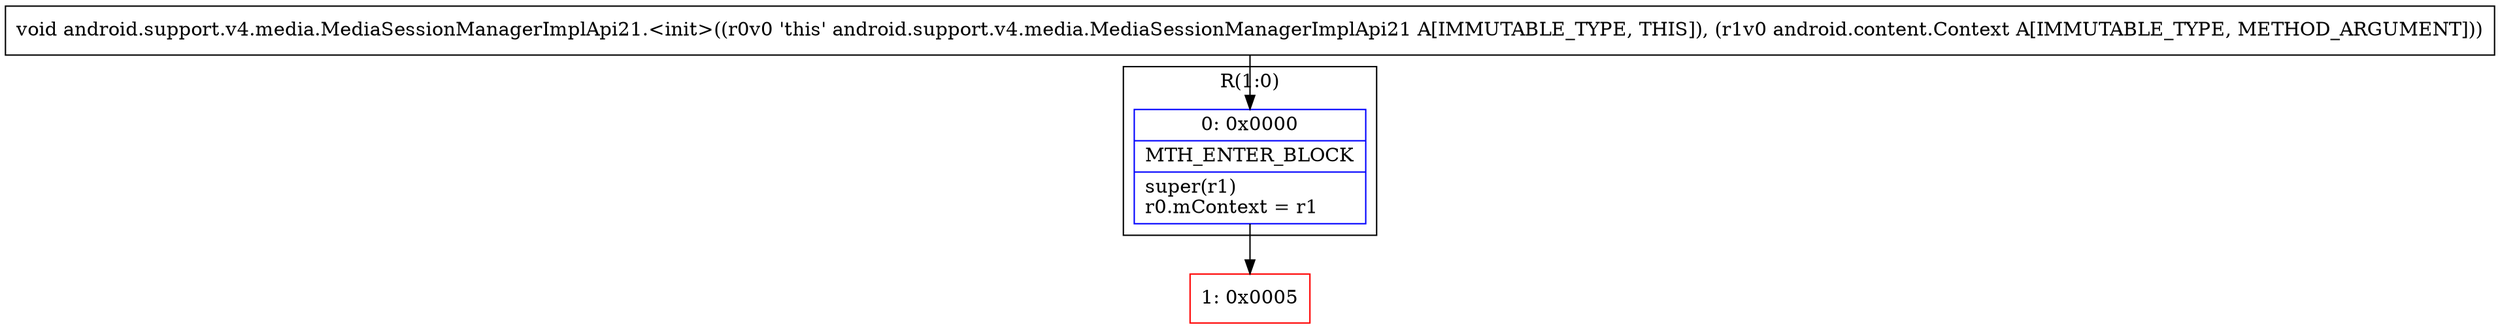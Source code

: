 digraph "CFG forandroid.support.v4.media.MediaSessionManagerImplApi21.\<init\>(Landroid\/content\/Context;)V" {
subgraph cluster_Region_1930142732 {
label = "R(1:0)";
node [shape=record,color=blue];
Node_0 [shape=record,label="{0\:\ 0x0000|MTH_ENTER_BLOCK\l|super(r1)\lr0.mContext = r1\l}"];
}
Node_1 [shape=record,color=red,label="{1\:\ 0x0005}"];
MethodNode[shape=record,label="{void android.support.v4.media.MediaSessionManagerImplApi21.\<init\>((r0v0 'this' android.support.v4.media.MediaSessionManagerImplApi21 A[IMMUTABLE_TYPE, THIS]), (r1v0 android.content.Context A[IMMUTABLE_TYPE, METHOD_ARGUMENT])) }"];
MethodNode -> Node_0;
Node_0 -> Node_1;
}


